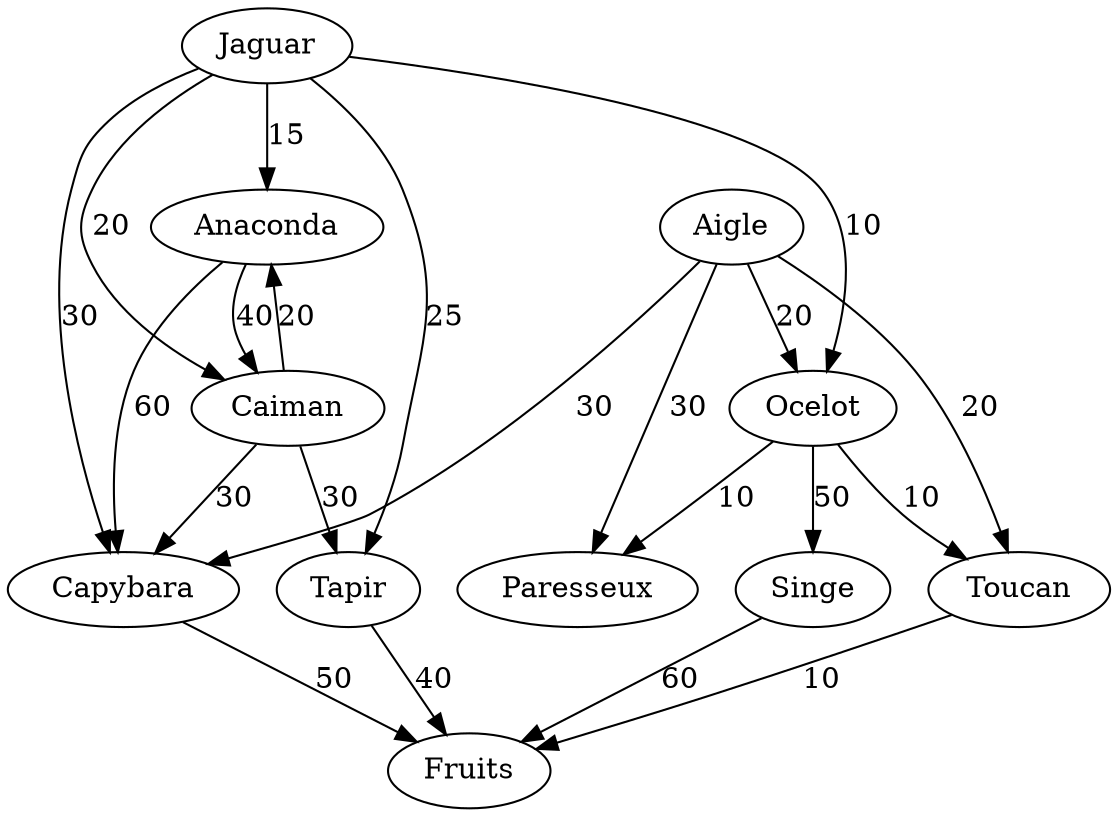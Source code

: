 digraph graphe {
    Jaguar -> Anaconda [label="15"];
    Jaguar -> Ocelot [label="10"];
    Jaguar -> Caiman [label="20"];
    Jaguar -> Capybara [label="30"];
    Jaguar -> Tapir [label="25"];
    Anaconda -> Caiman [label="40"];
    Anaconda -> Capybara [label="60"];
    Ocelot -> Toucan [label="10"];
    Ocelot -> Paresseux [label="10"];
    Ocelot -> Singe [label="50"];
    Aigle -> Ocelot [label="20"];
    Aigle -> Capybara [label="30"];
    Aigle -> Toucan [label="20"];
    Aigle -> Paresseux [label="30"];
    Caiman -> Anaconda [label="20"];
    Caiman -> Capybara [label="30"];
    Caiman -> Tapir [label="30"];
    Capybara -> Fruits [label="50"];
    Tapir -> Fruits [label="40"];
    Toucan -> Fruits [label="10"];
    Singe -> Fruits [label="60"];
}
